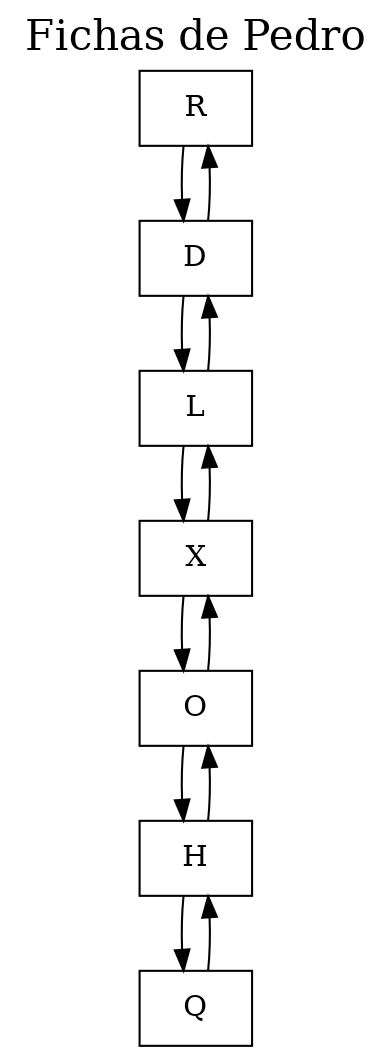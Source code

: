 digraph G {graph[label="Fichas de Pedro", labelloc=t, fontsize=20]
node[shape = box];
Nodo0 [label = "R"];
Nodo1 [label = "D"];
Nodo2 [label = "L"];
Nodo3 [label = "X"];
Nodo4 [label = "O"];
Nodo5 [label = "H"];
Nodo6 [label = "Q"];
Nodo0->Nodo1;
Nodo1->Nodo0;
Nodo1->Nodo2;
Nodo2->Nodo1;
Nodo2->Nodo3;
Nodo3->Nodo2;
Nodo3->Nodo4;
Nodo4->Nodo3;
Nodo4->Nodo5;
Nodo5->Nodo4;
Nodo5->Nodo6;
Nodo6->Nodo5;
}
